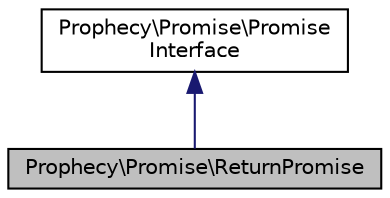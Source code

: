 digraph "Prophecy\Promise\ReturnPromise"
{
  edge [fontname="Helvetica",fontsize="10",labelfontname="Helvetica",labelfontsize="10"];
  node [fontname="Helvetica",fontsize="10",shape=record];
  Node2 [label="Prophecy\\Promise\\ReturnPromise",height=0.2,width=0.4,color="black", fillcolor="grey75", style="filled", fontcolor="black"];
  Node3 -> Node2 [dir="back",color="midnightblue",fontsize="10",style="solid",fontname="Helvetica"];
  Node3 [label="Prophecy\\Promise\\Promise\lInterface",height=0.2,width=0.4,color="black", fillcolor="white", style="filled",URL="$interfaceProphecy_1_1Promise_1_1PromiseInterface.html"];
}
